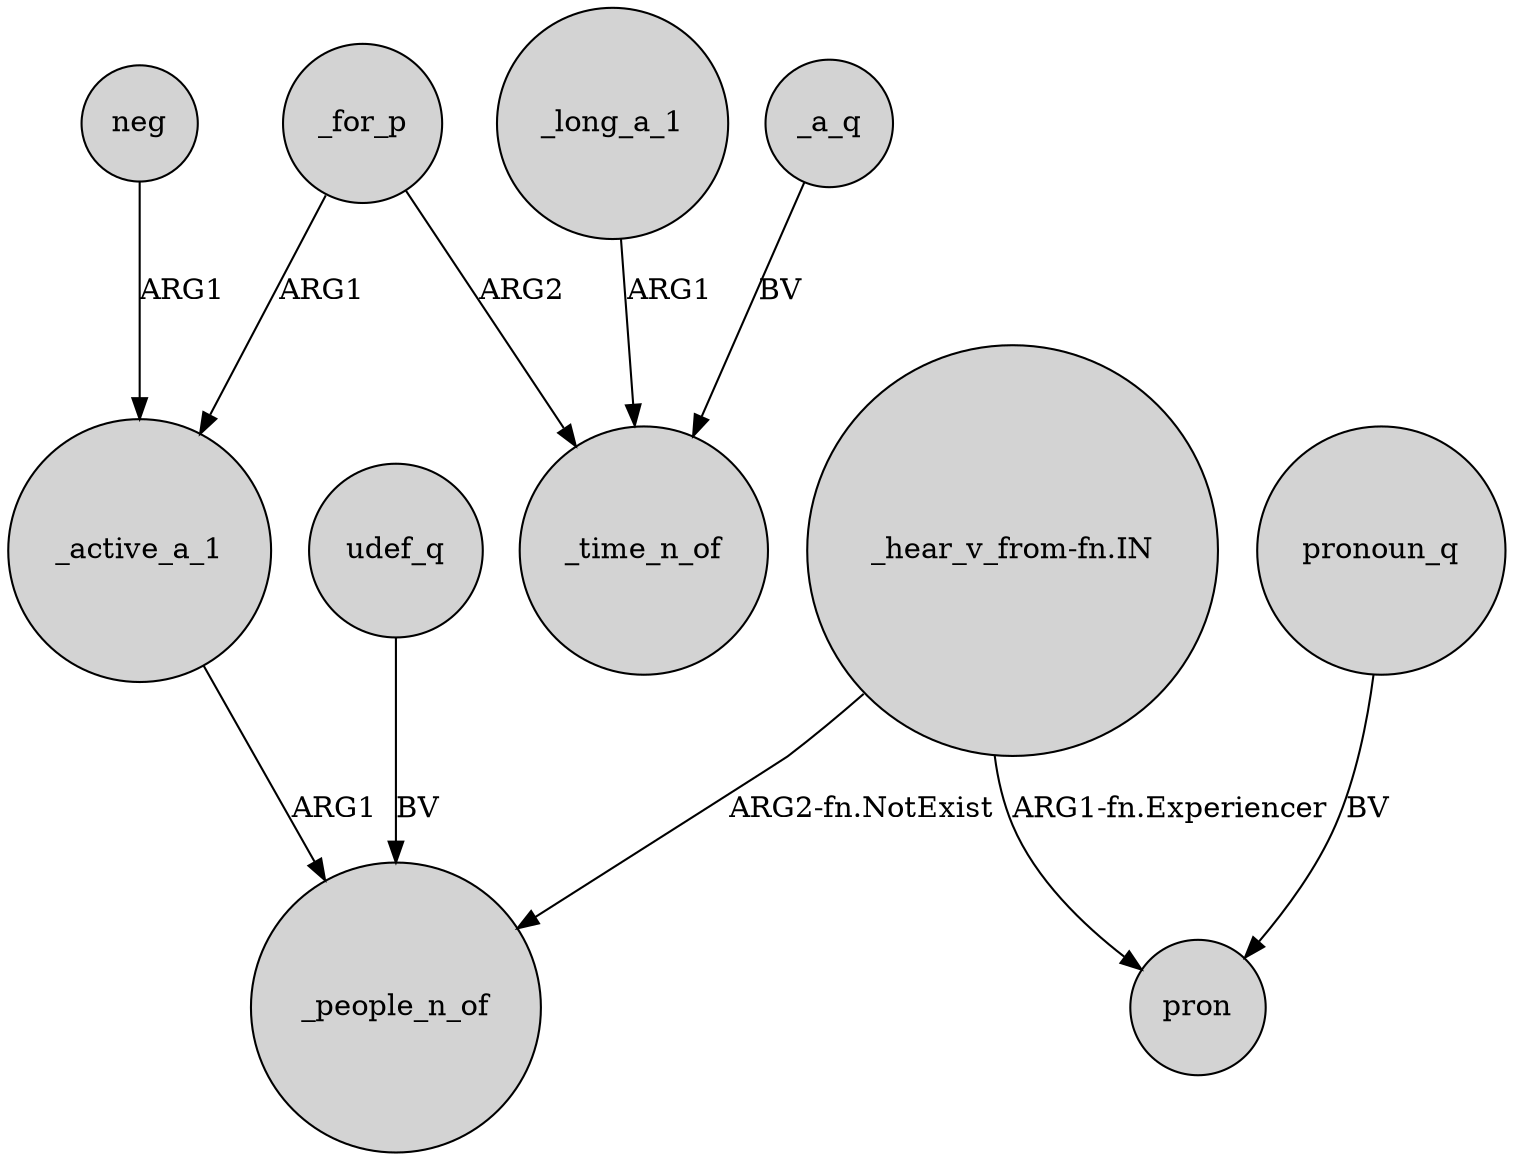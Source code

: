 digraph {
	node [shape=circle style=filled]
	"_hear_v_from-fn.IN" -> _people_n_of [label="ARG2-fn.NotExist"]
	_a_q -> _time_n_of [label=BV]
	neg -> _active_a_1 [label=ARG1]
	_long_a_1 -> _time_n_of [label=ARG1]
	pronoun_q -> pron [label=BV]
	_for_p -> _time_n_of [label=ARG2]
	"_hear_v_from-fn.IN" -> pron [label="ARG1-fn.Experiencer"]
	_active_a_1 -> _people_n_of [label=ARG1]
	_for_p -> _active_a_1 [label=ARG1]
	udef_q -> _people_n_of [label=BV]
}
